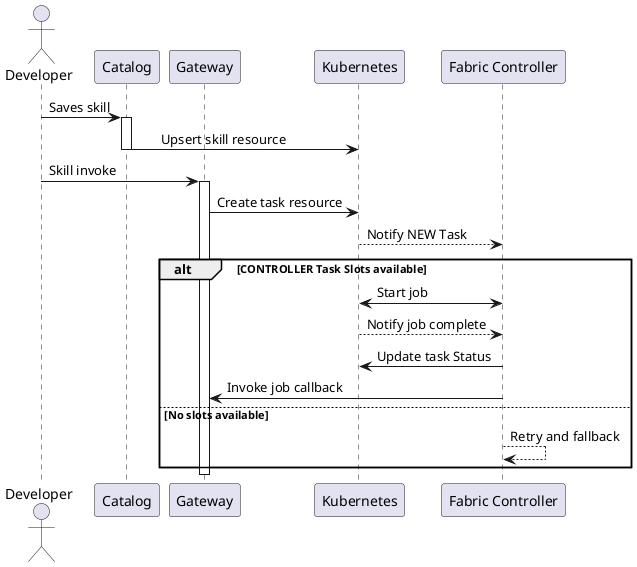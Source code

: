 @startuml
participant "Catalog" as cat order 10
participant "Gateway" as gw order 20
participant "Fabric Controller" as ctrl order 40
participant "Kubernetes" as k8s order 30
actor Developer
Developer -> cat: Saves skill
activate cat
cat -> k8s: \tUpsert skill resource
deactivate cat
Developer -> gw: Skill invoke
activate gw
gw -> k8s: Create task resource
ctrl <-- k8s: Notify NEW Task
alt CONTROLLER Task Slots available
ctrl <-> k8s: Start job
k8s --> ctrl: Notify job complete
ctrl -> k8s: Update task Status
ctrl -> gw: Invoke job callback
else No slots available
ctrl --> ctrl: Retry and fallback
end
deactivate gw
@enduml
